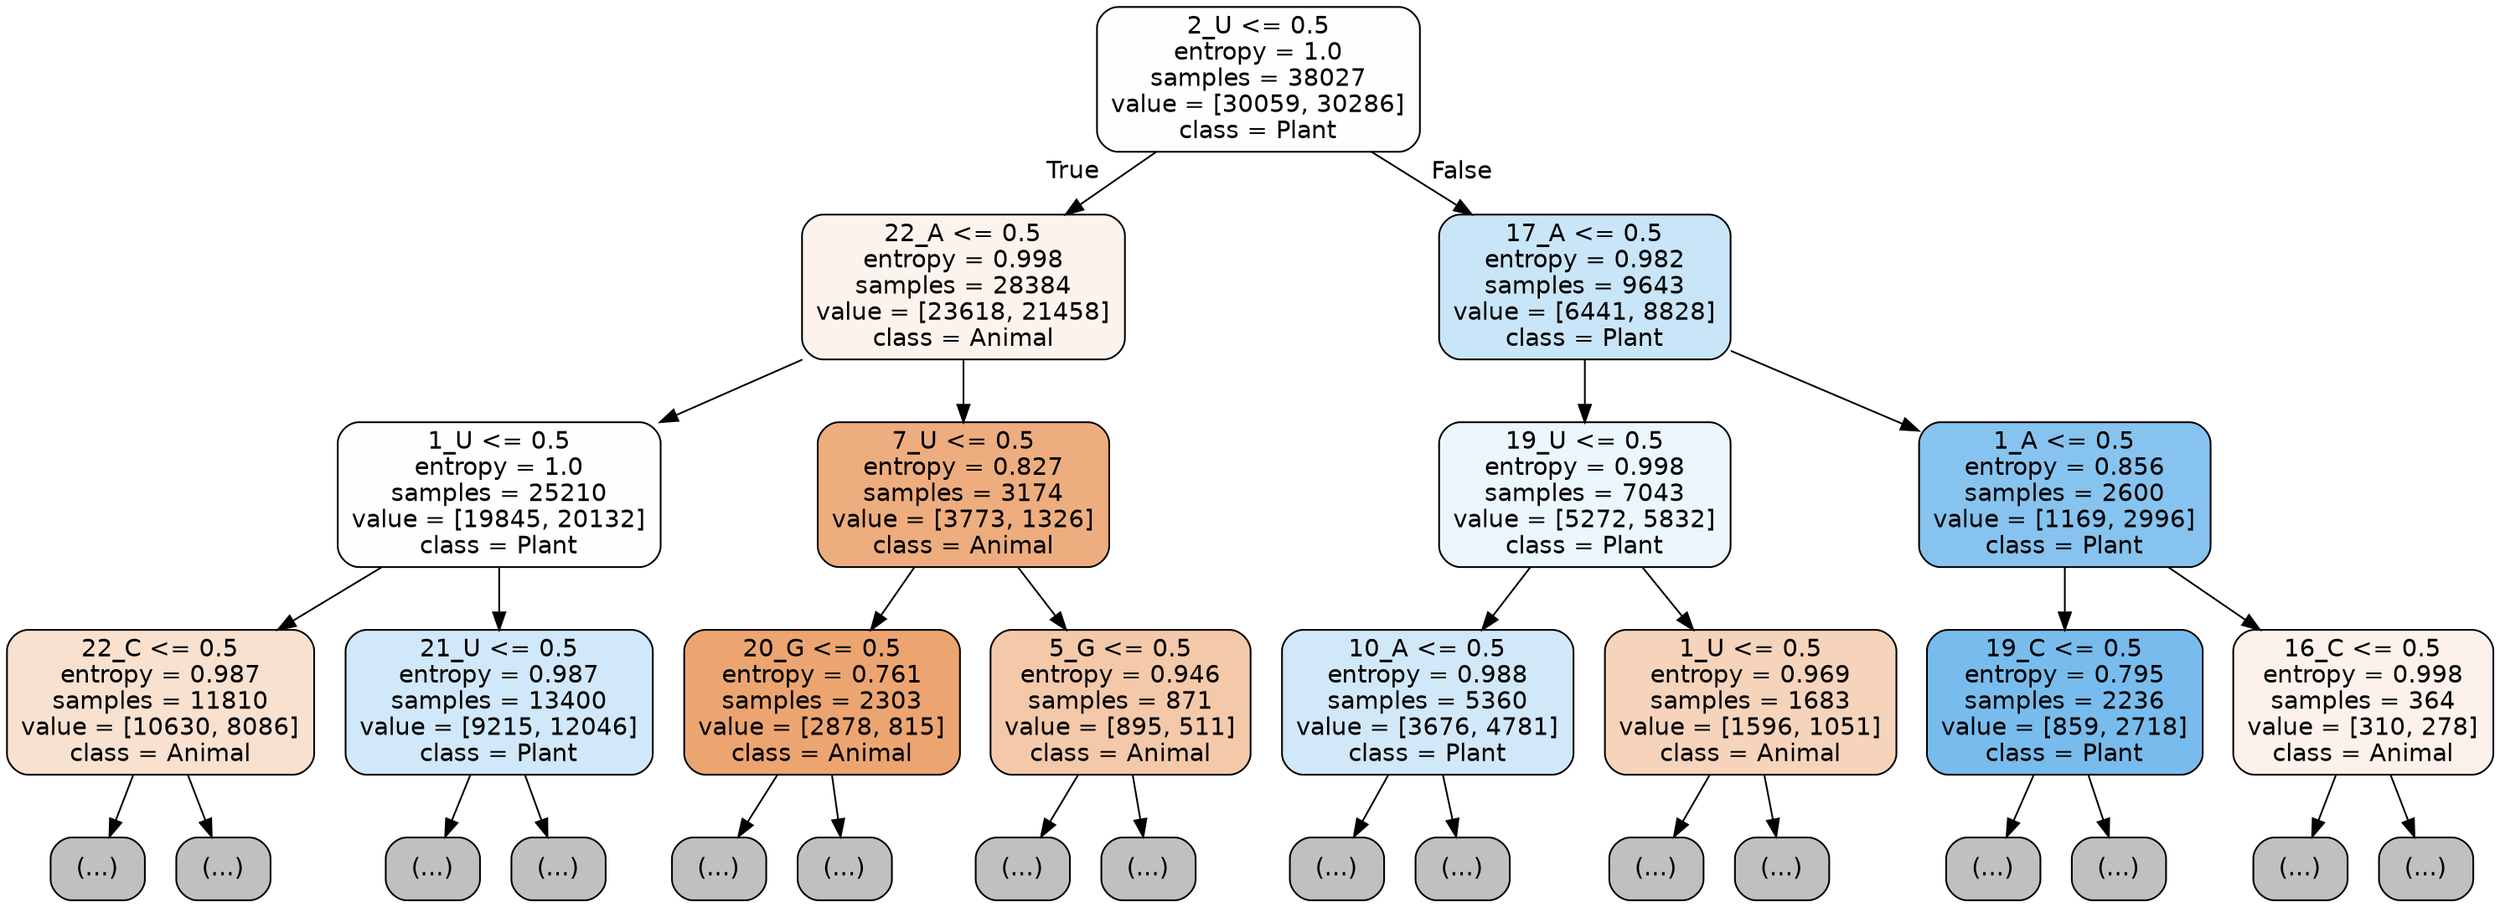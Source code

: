 digraph Tree {
node [shape=box, style="filled, rounded", color="black", fontname="helvetica"] ;
edge [fontname="helvetica"] ;
0 [label="2_U <= 0.5\nentropy = 1.0\nsamples = 38027\nvalue = [30059, 30286]\nclass = Plant", fillcolor="#fefeff"] ;
1 [label="22_A <= 0.5\nentropy = 0.998\nsamples = 28384\nvalue = [23618, 21458]\nclass = Animal", fillcolor="#fdf3ed"] ;
0 -> 1 [labeldistance=2.5, labelangle=45, headlabel="True"] ;
2 [label="1_U <= 0.5\nentropy = 1.0\nsamples = 25210\nvalue = [19845, 20132]\nclass = Plant", fillcolor="#fcfeff"] ;
1 -> 2 ;
3 [label="22_C <= 0.5\nentropy = 0.987\nsamples = 11810\nvalue = [10630, 8086]\nclass = Animal", fillcolor="#f9e1d0"] ;
2 -> 3 ;
4 [label="(...)", fillcolor="#C0C0C0"] ;
3 -> 4 ;
5425 [label="(...)", fillcolor="#C0C0C0"] ;
3 -> 5425 ;
6178 [label="21_U <= 0.5\nentropy = 0.987\nsamples = 13400\nvalue = [9215, 12046]\nclass = Plant", fillcolor="#d0e8f9"] ;
2 -> 6178 ;
6179 [label="(...)", fillcolor="#C0C0C0"] ;
6178 -> 6179 ;
9766 [label="(...)", fillcolor="#C0C0C0"] ;
6178 -> 9766 ;
10903 [label="7_U <= 0.5\nentropy = 0.827\nsamples = 3174\nvalue = [3773, 1326]\nclass = Animal", fillcolor="#eead7f"] ;
1 -> 10903 ;
10904 [label="20_G <= 0.5\nentropy = 0.761\nsamples = 2303\nvalue = [2878, 815]\nclass = Animal", fillcolor="#eca571"] ;
10903 -> 10904 ;
10905 [label="(...)", fillcolor="#C0C0C0"] ;
10904 -> 10905 ;
11626 [label="(...)", fillcolor="#C0C0C0"] ;
10904 -> 11626 ;
11963 [label="5_G <= 0.5\nentropy = 0.946\nsamples = 871\nvalue = [895, 511]\nclass = Animal", fillcolor="#f4c9aa"] ;
10903 -> 11963 ;
11964 [label="(...)", fillcolor="#C0C0C0"] ;
11963 -> 11964 ;
12223 [label="(...)", fillcolor="#C0C0C0"] ;
11963 -> 12223 ;
12356 [label="17_A <= 0.5\nentropy = 0.982\nsamples = 9643\nvalue = [6441, 8828]\nclass = Plant", fillcolor="#c9e5f8"] ;
0 -> 12356 [labeldistance=2.5, labelangle=-45, headlabel="False"] ;
12357 [label="19_U <= 0.5\nentropy = 0.998\nsamples = 7043\nvalue = [5272, 5832]\nclass = Plant", fillcolor="#ecf6fd"] ;
12356 -> 12357 ;
12358 [label="10_A <= 0.5\nentropy = 0.988\nsamples = 5360\nvalue = [3676, 4781]\nclass = Plant", fillcolor="#d1e8f9"] ;
12357 -> 12358 ;
12359 [label="(...)", fillcolor="#C0C0C0"] ;
12358 -> 12359 ;
14228 [label="(...)", fillcolor="#C0C0C0"] ;
12358 -> 14228 ;
14833 [label="1_U <= 0.5\nentropy = 0.969\nsamples = 1683\nvalue = [1596, 1051]\nclass = Animal", fillcolor="#f6d4bb"] ;
12357 -> 14833 ;
14834 [label="(...)", fillcolor="#C0C0C0"] ;
14833 -> 14834 ;
15333 [label="(...)", fillcolor="#C0C0C0"] ;
14833 -> 15333 ;
15710 [label="1_A <= 0.5\nentropy = 0.856\nsamples = 2600\nvalue = [1169, 2996]\nclass = Plant", fillcolor="#86c3ef"] ;
12356 -> 15710 ;
15711 [label="19_C <= 0.5\nentropy = 0.795\nsamples = 2236\nvalue = [859, 2718]\nclass = Plant", fillcolor="#78bced"] ;
15710 -> 15711 ;
15712 [label="(...)", fillcolor="#C0C0C0"] ;
15711 -> 15712 ;
16217 [label="(...)", fillcolor="#C0C0C0"] ;
15711 -> 16217 ;
16430 [label="16_C <= 0.5\nentropy = 0.998\nsamples = 364\nvalue = [310, 278]\nclass = Animal", fillcolor="#fcf2eb"] ;
15710 -> 16430 ;
16431 [label="(...)", fillcolor="#C0C0C0"] ;
16430 -> 16431 ;
16582 [label="(...)", fillcolor="#C0C0C0"] ;
16430 -> 16582 ;
}